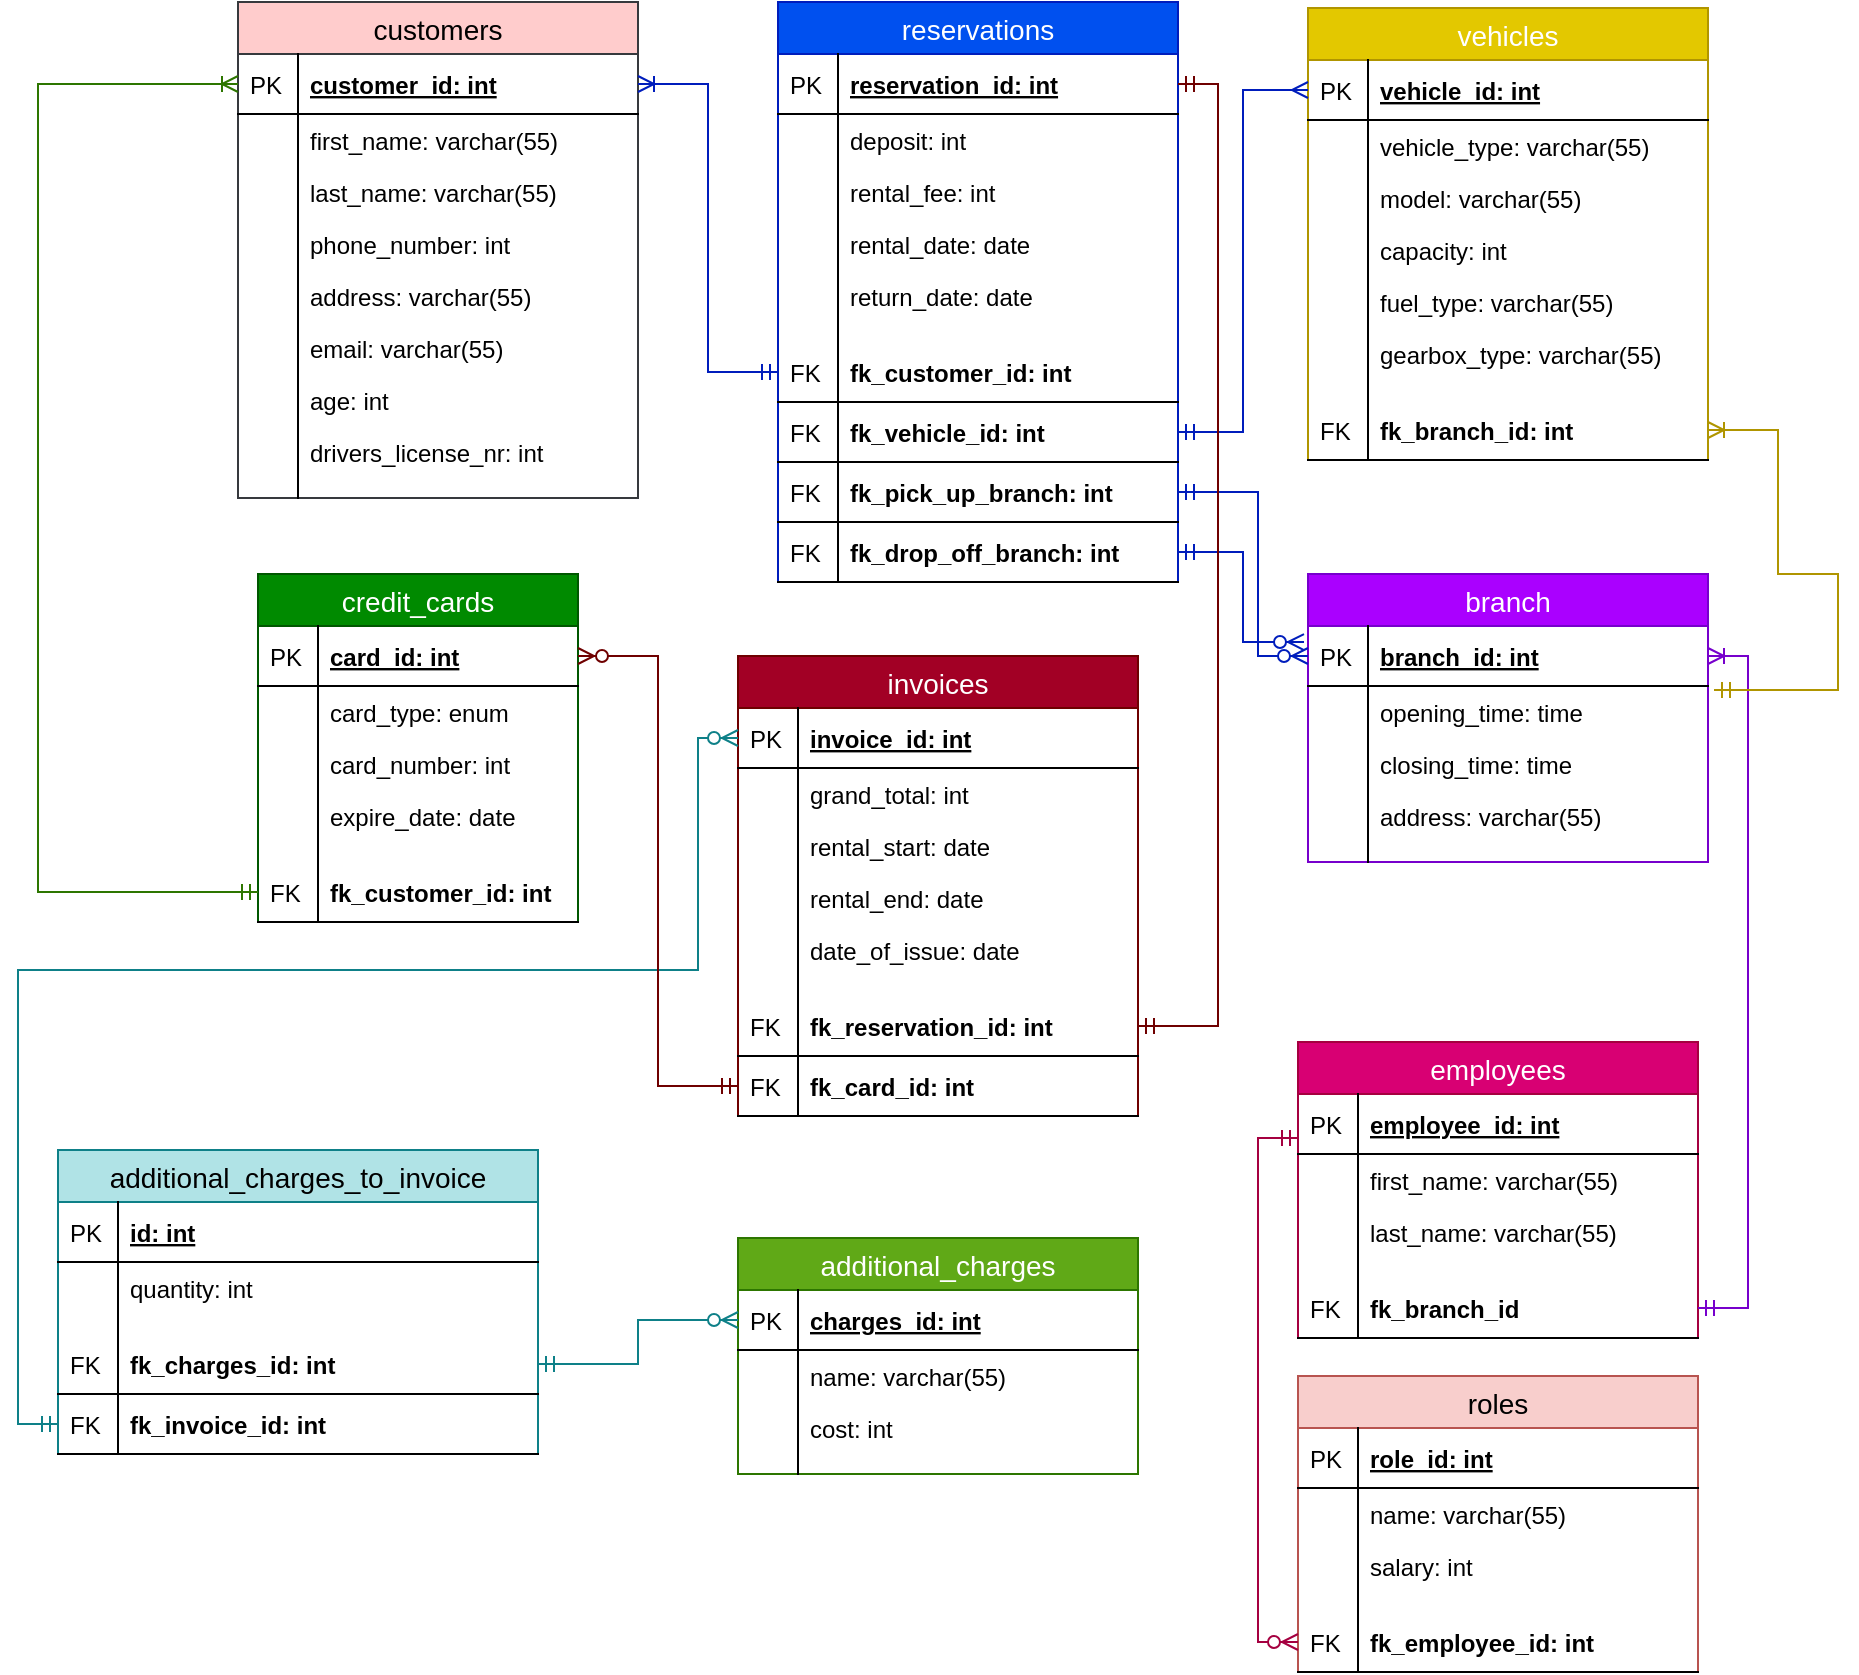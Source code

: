 <mxfile version="10.8.9" type="device"><diagram id="4nUDlGR5OaTAZPVDQe7q" name="Page-1"><mxGraphModel dx="1741" dy="675" grid="1" gridSize="10" guides="1" tooltips="1" connect="1" arrows="1" fold="1" page="1" pageScale="1" pageWidth="850" pageHeight="1100" math="0" shadow="0"><root><mxCell id="0"/><mxCell id="1" parent="0"/><mxCell id="thboX-H0x6YfW079rUM2-104" value="customers" style="swimlane;fontStyle=0;childLayout=stackLayout;horizontal=1;startSize=26;fillColor=#ffcccc;horizontalStack=0;resizeParent=1;resizeParentMax=0;resizeLast=0;collapsible=1;marginBottom=0;swimlaneFillColor=#ffffff;align=center;fontSize=14;strokeColor=#36393d;" vertex="1" parent="1"><mxGeometry x="10" y="46" width="200" height="248" as="geometry"/></mxCell><mxCell id="thboX-H0x6YfW079rUM2-105" value="customer_id: int" style="shape=partialRectangle;top=0;left=0;right=0;bottom=1;align=left;verticalAlign=middle;fillColor=none;spacingLeft=34;spacingRight=4;overflow=hidden;rotatable=0;points=[[0,0.5],[1,0.5]];portConstraint=eastwest;dropTarget=0;fontStyle=5;fontSize=12;" vertex="1" parent="thboX-H0x6YfW079rUM2-104"><mxGeometry y="26" width="200" height="30" as="geometry"/></mxCell><mxCell id="thboX-H0x6YfW079rUM2-106" value="PK" style="shape=partialRectangle;top=0;left=0;bottom=0;fillColor=none;align=left;verticalAlign=middle;spacingLeft=4;spacingRight=4;overflow=hidden;rotatable=0;points=[];portConstraint=eastwest;part=1;fontSize=12;" vertex="1" connectable="0" parent="thboX-H0x6YfW079rUM2-105"><mxGeometry width="30" height="30" as="geometry"/></mxCell><mxCell id="thboX-H0x6YfW079rUM2-107" value="first_name: varchar(55)&#10;" style="shape=partialRectangle;top=0;left=0;right=0;bottom=0;align=left;verticalAlign=top;fillColor=none;spacingLeft=34;spacingRight=4;overflow=hidden;rotatable=0;points=[[0,0.5],[1,0.5]];portConstraint=eastwest;dropTarget=0;fontSize=12;" vertex="1" parent="thboX-H0x6YfW079rUM2-104"><mxGeometry y="56" width="200" height="26" as="geometry"/></mxCell><mxCell id="thboX-H0x6YfW079rUM2-108" value="" style="shape=partialRectangle;top=0;left=0;bottom=0;fillColor=none;align=left;verticalAlign=top;spacingLeft=4;spacingRight=4;overflow=hidden;rotatable=0;points=[];portConstraint=eastwest;part=1;fontSize=12;" vertex="1" connectable="0" parent="thboX-H0x6YfW079rUM2-107"><mxGeometry width="30" height="26" as="geometry"/></mxCell><mxCell id="thboX-H0x6YfW079rUM2-109" value="last_name: varchar(55)&#10;" style="shape=partialRectangle;top=0;left=0;right=0;bottom=0;align=left;verticalAlign=top;fillColor=none;spacingLeft=34;spacingRight=4;overflow=hidden;rotatable=0;points=[[0,0.5],[1,0.5]];portConstraint=eastwest;dropTarget=0;fontSize=12;" vertex="1" parent="thboX-H0x6YfW079rUM2-104"><mxGeometry y="82" width="200" height="26" as="geometry"/></mxCell><mxCell id="thboX-H0x6YfW079rUM2-110" value="" style="shape=partialRectangle;top=0;left=0;bottom=0;fillColor=none;align=left;verticalAlign=top;spacingLeft=4;spacingRight=4;overflow=hidden;rotatable=0;points=[];portConstraint=eastwest;part=1;fontSize=12;" vertex="1" connectable="0" parent="thboX-H0x6YfW079rUM2-109"><mxGeometry width="30" height="26" as="geometry"/></mxCell><mxCell id="thboX-H0x6YfW079rUM2-111" value="phone_number: int&#10;" style="shape=partialRectangle;top=0;left=0;right=0;bottom=0;align=left;verticalAlign=top;fillColor=none;spacingLeft=34;spacingRight=4;overflow=hidden;rotatable=0;points=[[0,0.5],[1,0.5]];portConstraint=eastwest;dropTarget=0;fontSize=12;" vertex="1" parent="thboX-H0x6YfW079rUM2-104"><mxGeometry y="108" width="200" height="26" as="geometry"/></mxCell><mxCell id="thboX-H0x6YfW079rUM2-112" value="" style="shape=partialRectangle;top=0;left=0;bottom=0;fillColor=none;align=left;verticalAlign=top;spacingLeft=4;spacingRight=4;overflow=hidden;rotatable=0;points=[];portConstraint=eastwest;part=1;fontSize=12;" vertex="1" connectable="0" parent="thboX-H0x6YfW079rUM2-111"><mxGeometry width="30" height="26" as="geometry"/></mxCell><mxCell id="thboX-H0x6YfW079rUM2-117" value="address: varchar(55)&#10;" style="shape=partialRectangle;top=0;left=0;right=0;bottom=0;align=left;verticalAlign=top;fillColor=none;spacingLeft=34;spacingRight=4;overflow=hidden;rotatable=0;points=[[0,0.5],[1,0.5]];portConstraint=eastwest;dropTarget=0;fontSize=12;" vertex="1" parent="thboX-H0x6YfW079rUM2-104"><mxGeometry y="134" width="200" height="26" as="geometry"/></mxCell><mxCell id="thboX-H0x6YfW079rUM2-118" value="" style="shape=partialRectangle;top=0;left=0;bottom=0;fillColor=none;align=left;verticalAlign=top;spacingLeft=4;spacingRight=4;overflow=hidden;rotatable=0;points=[];portConstraint=eastwest;part=1;fontSize=12;" vertex="1" connectable="0" parent="thboX-H0x6YfW079rUM2-117"><mxGeometry width="30" height="26" as="geometry"/></mxCell><mxCell id="thboX-H0x6YfW079rUM2-319" value="email: varchar(55)&#10;" style="shape=partialRectangle;top=0;left=0;right=0;bottom=0;align=left;verticalAlign=top;fillColor=none;spacingLeft=34;spacingRight=4;overflow=hidden;rotatable=0;points=[[0,0.5],[1,0.5]];portConstraint=eastwest;dropTarget=0;fontSize=12;" vertex="1" parent="thboX-H0x6YfW079rUM2-104"><mxGeometry y="160" width="200" height="26" as="geometry"/></mxCell><mxCell id="thboX-H0x6YfW079rUM2-320" value="" style="shape=partialRectangle;top=0;left=0;bottom=0;fillColor=none;align=left;verticalAlign=top;spacingLeft=4;spacingRight=4;overflow=hidden;rotatable=0;points=[];portConstraint=eastwest;part=1;fontSize=12;" vertex="1" connectable="0" parent="thboX-H0x6YfW079rUM2-319"><mxGeometry width="30" height="26" as="geometry"/></mxCell><mxCell id="thboX-H0x6YfW079rUM2-321" value="age: int&#10;" style="shape=partialRectangle;top=0;left=0;right=0;bottom=0;align=left;verticalAlign=top;fillColor=none;spacingLeft=34;spacingRight=4;overflow=hidden;rotatable=0;points=[[0,0.5],[1,0.5]];portConstraint=eastwest;dropTarget=0;fontSize=12;" vertex="1" parent="thboX-H0x6YfW079rUM2-104"><mxGeometry y="186" width="200" height="26" as="geometry"/></mxCell><mxCell id="thboX-H0x6YfW079rUM2-322" value="" style="shape=partialRectangle;top=0;left=0;bottom=0;fillColor=none;align=left;verticalAlign=top;spacingLeft=4;spacingRight=4;overflow=hidden;rotatable=0;points=[];portConstraint=eastwest;part=1;fontSize=12;" vertex="1" connectable="0" parent="thboX-H0x6YfW079rUM2-321"><mxGeometry width="30" height="26" as="geometry"/></mxCell><mxCell id="thboX-H0x6YfW079rUM2-119" value="drivers_license_nr: int&#10;" style="shape=partialRectangle;top=0;left=0;right=0;bottom=0;align=left;verticalAlign=top;fillColor=none;spacingLeft=34;spacingRight=4;overflow=hidden;rotatable=0;points=[[0,0.5],[1,0.5]];portConstraint=eastwest;dropTarget=0;fontSize=12;" vertex="1" parent="thboX-H0x6YfW079rUM2-104"><mxGeometry y="212" width="200" height="26" as="geometry"/></mxCell><mxCell id="thboX-H0x6YfW079rUM2-120" value="" style="shape=partialRectangle;top=0;left=0;bottom=0;fillColor=none;align=left;verticalAlign=top;spacingLeft=4;spacingRight=4;overflow=hidden;rotatable=0;points=[];portConstraint=eastwest;part=1;fontSize=12;" vertex="1" connectable="0" parent="thboX-H0x6YfW079rUM2-119"><mxGeometry width="30" height="26" as="geometry"/></mxCell><mxCell id="thboX-H0x6YfW079rUM2-113" value="" style="shape=partialRectangle;top=0;left=0;right=0;bottom=0;align=left;verticalAlign=top;fillColor=none;spacingLeft=34;spacingRight=4;overflow=hidden;rotatable=0;points=[[0,0.5],[1,0.5]];portConstraint=eastwest;dropTarget=0;fontSize=12;" vertex="1" parent="thboX-H0x6YfW079rUM2-104"><mxGeometry y="238" width="200" height="10" as="geometry"/></mxCell><mxCell id="thboX-H0x6YfW079rUM2-114" value="" style="shape=partialRectangle;top=0;left=0;bottom=0;fillColor=none;align=left;verticalAlign=top;spacingLeft=4;spacingRight=4;overflow=hidden;rotatable=0;points=[];portConstraint=eastwest;part=1;fontSize=12;" vertex="1" connectable="0" parent="thboX-H0x6YfW079rUM2-113"><mxGeometry width="30" height="10" as="geometry"/></mxCell><mxCell id="thboX-H0x6YfW079rUM2-123" value="credit_cards" style="swimlane;fontStyle=0;childLayout=stackLayout;horizontal=1;startSize=26;fillColor=#008a00;horizontalStack=0;resizeParent=1;resizeParentMax=0;resizeLast=0;collapsible=1;marginBottom=0;swimlaneFillColor=#ffffff;align=center;fontSize=14;strokeColor=#005700;fontColor=#ffffff;" vertex="1" parent="1"><mxGeometry x="20" y="332" width="160" height="174" as="geometry"/></mxCell><mxCell id="thboX-H0x6YfW079rUM2-124" value="card_id: int" style="shape=partialRectangle;top=0;left=0;right=0;bottom=1;align=left;verticalAlign=middle;fillColor=none;spacingLeft=34;spacingRight=4;overflow=hidden;rotatable=0;points=[[0,0.5],[1,0.5]];portConstraint=eastwest;dropTarget=0;fontStyle=5;fontSize=12;" vertex="1" parent="thboX-H0x6YfW079rUM2-123"><mxGeometry y="26" width="160" height="30" as="geometry"/></mxCell><mxCell id="thboX-H0x6YfW079rUM2-125" value="PK" style="shape=partialRectangle;top=0;left=0;bottom=0;fillColor=none;align=left;verticalAlign=middle;spacingLeft=4;spacingRight=4;overflow=hidden;rotatable=0;points=[];portConstraint=eastwest;part=1;fontSize=12;" vertex="1" connectable="0" parent="thboX-H0x6YfW079rUM2-124"><mxGeometry width="30" height="30" as="geometry"/></mxCell><mxCell id="thboX-H0x6YfW079rUM2-138" value="card_type: enum" style="shape=partialRectangle;top=0;left=0;right=0;bottom=0;align=left;verticalAlign=top;fillColor=none;spacingLeft=34;spacingRight=4;overflow=hidden;rotatable=0;points=[[0,0.5],[1,0.5]];portConstraint=eastwest;dropTarget=0;fontSize=12;" vertex="1" parent="thboX-H0x6YfW079rUM2-123"><mxGeometry y="56" width="160" height="26" as="geometry"/></mxCell><mxCell id="thboX-H0x6YfW079rUM2-139" value="" style="shape=partialRectangle;top=0;left=0;bottom=0;fillColor=none;align=left;verticalAlign=top;spacingLeft=4;spacingRight=4;overflow=hidden;rotatable=0;points=[];portConstraint=eastwest;part=1;fontSize=12;" vertex="1" connectable="0" parent="thboX-H0x6YfW079rUM2-138"><mxGeometry width="30" height="26" as="geometry"/></mxCell><mxCell id="thboX-H0x6YfW079rUM2-126" value="card_number: int" style="shape=partialRectangle;top=0;left=0;right=0;bottom=0;align=left;verticalAlign=top;fillColor=none;spacingLeft=34;spacingRight=4;overflow=hidden;rotatable=0;points=[[0,0.5],[1,0.5]];portConstraint=eastwest;dropTarget=0;fontSize=12;" vertex="1" parent="thboX-H0x6YfW079rUM2-123"><mxGeometry y="82" width="160" height="26" as="geometry"/></mxCell><mxCell id="thboX-H0x6YfW079rUM2-127" value="" style="shape=partialRectangle;top=0;left=0;bottom=0;fillColor=none;align=left;verticalAlign=top;spacingLeft=4;spacingRight=4;overflow=hidden;rotatable=0;points=[];portConstraint=eastwest;part=1;fontSize=12;" vertex="1" connectable="0" parent="thboX-H0x6YfW079rUM2-126"><mxGeometry width="30" height="26" as="geometry"/></mxCell><mxCell id="thboX-H0x6YfW079rUM2-128" value="expire_date: date" style="shape=partialRectangle;top=0;left=0;right=0;bottom=0;align=left;verticalAlign=top;fillColor=none;spacingLeft=34;spacingRight=4;overflow=hidden;rotatable=0;points=[[0,0.5],[1,0.5]];portConstraint=eastwest;dropTarget=0;fontSize=12;" vertex="1" parent="thboX-H0x6YfW079rUM2-123"><mxGeometry y="108" width="160" height="26" as="geometry"/></mxCell><mxCell id="thboX-H0x6YfW079rUM2-129" value="" style="shape=partialRectangle;top=0;left=0;bottom=0;fillColor=none;align=left;verticalAlign=top;spacingLeft=4;spacingRight=4;overflow=hidden;rotatable=0;points=[];portConstraint=eastwest;part=1;fontSize=12;" vertex="1" connectable="0" parent="thboX-H0x6YfW079rUM2-128"><mxGeometry width="30" height="26" as="geometry"/></mxCell><mxCell id="thboX-H0x6YfW079rUM2-132" value="" style="shape=partialRectangle;top=0;left=0;right=0;bottom=0;align=left;verticalAlign=top;fillColor=none;spacingLeft=34;spacingRight=4;overflow=hidden;rotatable=0;points=[[0,0.5],[1,0.5]];portConstraint=eastwest;dropTarget=0;fontSize=12;" vertex="1" parent="thboX-H0x6YfW079rUM2-123"><mxGeometry y="134" width="160" height="10" as="geometry"/></mxCell><mxCell id="thboX-H0x6YfW079rUM2-133" value="" style="shape=partialRectangle;top=0;left=0;bottom=0;fillColor=none;align=left;verticalAlign=top;spacingLeft=4;spacingRight=4;overflow=hidden;rotatable=0;points=[];portConstraint=eastwest;part=1;fontSize=12;" vertex="1" connectable="0" parent="thboX-H0x6YfW079rUM2-132"><mxGeometry width="30" height="10" as="geometry"/></mxCell><mxCell id="thboX-H0x6YfW079rUM2-251" value="fk_customer_id: int" style="shape=partialRectangle;top=0;left=0;right=0;bottom=1;align=left;verticalAlign=middle;fillColor=none;spacingLeft=34;spacingRight=4;overflow=hidden;rotatable=0;points=[[0,0.5],[1,0.5]];portConstraint=eastwest;dropTarget=0;fontStyle=1;fontSize=12;" vertex="1" parent="thboX-H0x6YfW079rUM2-123"><mxGeometry y="144" width="160" height="30" as="geometry"/></mxCell><mxCell id="thboX-H0x6YfW079rUM2-252" value="FK" style="shape=partialRectangle;top=0;left=0;bottom=0;fillColor=none;align=left;verticalAlign=middle;spacingLeft=4;spacingRight=4;overflow=hidden;rotatable=0;points=[];portConstraint=eastwest;part=1;fontSize=12;" vertex="1" connectable="0" parent="thboX-H0x6YfW079rUM2-251"><mxGeometry width="30" height="30" as="geometry"/></mxCell><mxCell id="thboX-H0x6YfW079rUM2-153" value="reservations" style="swimlane;fontStyle=0;childLayout=stackLayout;horizontal=1;startSize=26;fillColor=#0050ef;horizontalStack=0;resizeParent=1;resizeParentMax=0;resizeLast=0;collapsible=1;marginBottom=0;swimlaneFillColor=#ffffff;align=center;fontSize=14;strokeColor=#001DBC;fontColor=#ffffff;" vertex="1" parent="1"><mxGeometry x="280" y="46" width="200" height="290" as="geometry"/></mxCell><mxCell id="thboX-H0x6YfW079rUM2-154" value="reservation_id: int" style="shape=partialRectangle;top=0;left=0;right=0;bottom=1;align=left;verticalAlign=middle;fillColor=none;spacingLeft=34;spacingRight=4;overflow=hidden;rotatable=0;points=[[0,0.5],[1,0.5]];portConstraint=eastwest;dropTarget=0;fontStyle=5;fontSize=12;" vertex="1" parent="thboX-H0x6YfW079rUM2-153"><mxGeometry y="26" width="200" height="30" as="geometry"/></mxCell><mxCell id="thboX-H0x6YfW079rUM2-155" value="PK" style="shape=partialRectangle;top=0;left=0;bottom=0;fillColor=none;align=left;verticalAlign=middle;spacingLeft=4;spacingRight=4;overflow=hidden;rotatable=0;points=[];portConstraint=eastwest;part=1;fontSize=12;" vertex="1" connectable="0" parent="thboX-H0x6YfW079rUM2-154"><mxGeometry width="30" height="30" as="geometry"/></mxCell><mxCell id="thboX-H0x6YfW079rUM2-156" value="deposit: int&#10;" style="shape=partialRectangle;top=0;left=0;right=0;bottom=0;align=left;verticalAlign=top;fillColor=none;spacingLeft=34;spacingRight=4;overflow=hidden;rotatable=0;points=[[0,0.5],[1,0.5]];portConstraint=eastwest;dropTarget=0;fontSize=12;" vertex="1" parent="thboX-H0x6YfW079rUM2-153"><mxGeometry y="56" width="200" height="26" as="geometry"/></mxCell><mxCell id="thboX-H0x6YfW079rUM2-157" value="" style="shape=partialRectangle;top=0;left=0;bottom=0;fillColor=none;align=left;verticalAlign=top;spacingLeft=4;spacingRight=4;overflow=hidden;rotatable=0;points=[];portConstraint=eastwest;part=1;fontSize=12;" vertex="1" connectable="0" parent="thboX-H0x6YfW079rUM2-156"><mxGeometry width="30" height="26" as="geometry"/></mxCell><mxCell id="thboX-H0x6YfW079rUM2-158" value="rental_fee: int" style="shape=partialRectangle;top=0;left=0;right=0;bottom=0;align=left;verticalAlign=top;fillColor=none;spacingLeft=34;spacingRight=4;overflow=hidden;rotatable=0;points=[[0,0.5],[1,0.5]];portConstraint=eastwest;dropTarget=0;fontSize=12;" vertex="1" parent="thboX-H0x6YfW079rUM2-153"><mxGeometry y="82" width="200" height="26" as="geometry"/></mxCell><mxCell id="thboX-H0x6YfW079rUM2-159" value="" style="shape=partialRectangle;top=0;left=0;bottom=0;fillColor=none;align=left;verticalAlign=top;spacingLeft=4;spacingRight=4;overflow=hidden;rotatable=0;points=[];portConstraint=eastwest;part=1;fontSize=12;" vertex="1" connectable="0" parent="thboX-H0x6YfW079rUM2-158"><mxGeometry width="30" height="26" as="geometry"/></mxCell><mxCell id="thboX-H0x6YfW079rUM2-160" value="rental_date: date&#10;" style="shape=partialRectangle;top=0;left=0;right=0;bottom=0;align=left;verticalAlign=top;fillColor=none;spacingLeft=34;spacingRight=4;overflow=hidden;rotatable=0;points=[[0,0.5],[1,0.5]];portConstraint=eastwest;dropTarget=0;fontSize=12;" vertex="1" parent="thboX-H0x6YfW079rUM2-153"><mxGeometry y="108" width="200" height="26" as="geometry"/></mxCell><mxCell id="thboX-H0x6YfW079rUM2-161" value="" style="shape=partialRectangle;top=0;left=0;bottom=0;fillColor=none;align=left;verticalAlign=top;spacingLeft=4;spacingRight=4;overflow=hidden;rotatable=0;points=[];portConstraint=eastwest;part=1;fontSize=12;" vertex="1" connectable="0" parent="thboX-H0x6YfW079rUM2-160"><mxGeometry width="30" height="26" as="geometry"/></mxCell><mxCell id="thboX-H0x6YfW079rUM2-162" value="return_date: date&#10;" style="shape=partialRectangle;top=0;left=0;right=0;bottom=0;align=left;verticalAlign=top;fillColor=none;spacingLeft=34;spacingRight=4;overflow=hidden;rotatable=0;points=[[0,0.5],[1,0.5]];portConstraint=eastwest;dropTarget=0;fontSize=12;" vertex="1" parent="thboX-H0x6YfW079rUM2-153"><mxGeometry y="134" width="200" height="26" as="geometry"/></mxCell><mxCell id="thboX-H0x6YfW079rUM2-163" value="" style="shape=partialRectangle;top=0;left=0;bottom=0;fillColor=none;align=left;verticalAlign=top;spacingLeft=4;spacingRight=4;overflow=hidden;rotatable=0;points=[];portConstraint=eastwest;part=1;fontSize=12;" vertex="1" connectable="0" parent="thboX-H0x6YfW079rUM2-162"><mxGeometry width="30" height="26" as="geometry"/></mxCell><mxCell id="thboX-H0x6YfW079rUM2-168" value="" style="shape=partialRectangle;top=0;left=0;right=0;bottom=0;align=left;verticalAlign=top;fillColor=none;spacingLeft=34;spacingRight=4;overflow=hidden;rotatable=0;points=[[0,0.5],[1,0.5]];portConstraint=eastwest;dropTarget=0;fontSize=12;" vertex="1" parent="thboX-H0x6YfW079rUM2-153"><mxGeometry y="160" width="200" height="10" as="geometry"/></mxCell><mxCell id="thboX-H0x6YfW079rUM2-169" value="" style="shape=partialRectangle;top=0;left=0;bottom=0;fillColor=none;align=left;verticalAlign=top;spacingLeft=4;spacingRight=4;overflow=hidden;rotatable=0;points=[];portConstraint=eastwest;part=1;fontSize=12;" vertex="1" connectable="0" parent="thboX-H0x6YfW079rUM2-168"><mxGeometry width="30" height="10" as="geometry"/></mxCell><mxCell id="thboX-H0x6YfW079rUM2-254" value="fk_customer_id: int" style="shape=partialRectangle;top=0;left=0;right=0;bottom=1;align=left;verticalAlign=middle;fillColor=none;spacingLeft=34;spacingRight=4;overflow=hidden;rotatable=0;points=[[0,0.5],[1,0.5]];portConstraint=eastwest;dropTarget=0;fontStyle=1;fontSize=12;" vertex="1" parent="thboX-H0x6YfW079rUM2-153"><mxGeometry y="170" width="200" height="30" as="geometry"/></mxCell><mxCell id="thboX-H0x6YfW079rUM2-255" value="FK" style="shape=partialRectangle;top=0;left=0;bottom=0;fillColor=none;align=left;verticalAlign=middle;spacingLeft=4;spacingRight=4;overflow=hidden;rotatable=0;points=[];portConstraint=eastwest;part=1;fontSize=12;" vertex="1" connectable="0" parent="thboX-H0x6YfW079rUM2-254"><mxGeometry width="30" height="30" as="geometry"/></mxCell><mxCell id="thboX-H0x6YfW079rUM2-257" value="fk_vehicle_id: int" style="shape=partialRectangle;top=0;left=0;right=0;bottom=1;align=left;verticalAlign=middle;fillColor=none;spacingLeft=34;spacingRight=4;overflow=hidden;rotatable=0;points=[[0,0.5],[1,0.5]];portConstraint=eastwest;dropTarget=0;fontStyle=1;fontSize=12;" vertex="1" parent="thboX-H0x6YfW079rUM2-153"><mxGeometry y="200" width="200" height="30" as="geometry"/></mxCell><mxCell id="thboX-H0x6YfW079rUM2-258" value="FK" style="shape=partialRectangle;top=0;left=0;bottom=0;fillColor=none;align=left;verticalAlign=middle;spacingLeft=4;spacingRight=4;overflow=hidden;rotatable=0;points=[];portConstraint=eastwest;part=1;fontSize=12;" vertex="1" connectable="0" parent="thboX-H0x6YfW079rUM2-257"><mxGeometry width="30" height="30" as="geometry"/></mxCell><mxCell id="thboX-H0x6YfW079rUM2-260" value="fk_pick_up_branch: int" style="shape=partialRectangle;top=0;left=0;right=0;bottom=1;align=left;verticalAlign=middle;fillColor=none;spacingLeft=34;spacingRight=4;overflow=hidden;rotatable=0;points=[[0,0.5],[1,0.5]];portConstraint=eastwest;dropTarget=0;fontStyle=1;fontSize=12;" vertex="1" parent="thboX-H0x6YfW079rUM2-153"><mxGeometry y="230" width="200" height="30" as="geometry"/></mxCell><mxCell id="thboX-H0x6YfW079rUM2-261" value="FK" style="shape=partialRectangle;top=0;left=0;bottom=0;fillColor=none;align=left;verticalAlign=middle;spacingLeft=4;spacingRight=4;overflow=hidden;rotatable=0;points=[];portConstraint=eastwest;part=1;fontSize=12;" vertex="1" connectable="0" parent="thboX-H0x6YfW079rUM2-260"><mxGeometry width="30" height="30" as="geometry"/></mxCell><mxCell id="thboX-H0x6YfW079rUM2-263" value="fk_drop_off_branch: int" style="shape=partialRectangle;top=0;left=0;right=0;bottom=1;align=left;verticalAlign=middle;fillColor=none;spacingLeft=34;spacingRight=4;overflow=hidden;rotatable=0;points=[[0,0.5],[1,0.5]];portConstraint=eastwest;dropTarget=0;fontStyle=1;fontSize=12;" vertex="1" parent="thboX-H0x6YfW079rUM2-153"><mxGeometry y="260" width="200" height="30" as="geometry"/></mxCell><mxCell id="thboX-H0x6YfW079rUM2-264" value="FK" style="shape=partialRectangle;top=0;left=0;bottom=0;fillColor=none;align=left;verticalAlign=middle;spacingLeft=4;spacingRight=4;overflow=hidden;rotatable=0;points=[];portConstraint=eastwest;part=1;fontSize=12;" vertex="1" connectable="0" parent="thboX-H0x6YfW079rUM2-263"><mxGeometry width="30" height="30" as="geometry"/></mxCell><mxCell id="thboX-H0x6YfW079rUM2-170" value="vehicles" style="swimlane;fontStyle=0;childLayout=stackLayout;horizontal=1;startSize=26;fillColor=#e3c800;horizontalStack=0;resizeParent=1;resizeParentMax=0;resizeLast=0;collapsible=1;marginBottom=0;swimlaneFillColor=#ffffff;align=center;fontSize=14;strokeColor=#B09500;fontColor=#ffffff;" vertex="1" parent="1"><mxGeometry x="545" y="49" width="200" height="226" as="geometry"/></mxCell><mxCell id="thboX-H0x6YfW079rUM2-171" value="vehicle_id: int" style="shape=partialRectangle;top=0;left=0;right=0;bottom=1;align=left;verticalAlign=middle;fillColor=none;spacingLeft=34;spacingRight=4;overflow=hidden;rotatable=0;points=[[0,0.5],[1,0.5]];portConstraint=eastwest;dropTarget=0;fontStyle=5;fontSize=12;" vertex="1" parent="thboX-H0x6YfW079rUM2-170"><mxGeometry y="26" width="200" height="30" as="geometry"/></mxCell><mxCell id="thboX-H0x6YfW079rUM2-172" value="PK" style="shape=partialRectangle;top=0;left=0;bottom=0;fillColor=none;align=left;verticalAlign=middle;spacingLeft=4;spacingRight=4;overflow=hidden;rotatable=0;points=[];portConstraint=eastwest;part=1;fontSize=12;" vertex="1" connectable="0" parent="thboX-H0x6YfW079rUM2-171"><mxGeometry width="30" height="30" as="geometry"/></mxCell><mxCell id="thboX-H0x6YfW079rUM2-173" value="vehicle_type: varchar(55)&#10;" style="shape=partialRectangle;top=0;left=0;right=0;bottom=0;align=left;verticalAlign=top;fillColor=none;spacingLeft=34;spacingRight=4;overflow=hidden;rotatable=0;points=[[0,0.5],[1,0.5]];portConstraint=eastwest;dropTarget=0;fontSize=12;" vertex="1" parent="thboX-H0x6YfW079rUM2-170"><mxGeometry y="56" width="200" height="26" as="geometry"/></mxCell><mxCell id="thboX-H0x6YfW079rUM2-174" value="" style="shape=partialRectangle;top=0;left=0;bottom=0;fillColor=none;align=left;verticalAlign=top;spacingLeft=4;spacingRight=4;overflow=hidden;rotatable=0;points=[];portConstraint=eastwest;part=1;fontSize=12;" vertex="1" connectable="0" parent="thboX-H0x6YfW079rUM2-173"><mxGeometry width="30" height="26" as="geometry"/></mxCell><mxCell id="thboX-H0x6YfW079rUM2-175" value="model: varchar(55)&#10;" style="shape=partialRectangle;top=0;left=0;right=0;bottom=0;align=left;verticalAlign=top;fillColor=none;spacingLeft=34;spacingRight=4;overflow=hidden;rotatable=0;points=[[0,0.5],[1,0.5]];portConstraint=eastwest;dropTarget=0;fontSize=12;" vertex="1" parent="thboX-H0x6YfW079rUM2-170"><mxGeometry y="82" width="200" height="26" as="geometry"/></mxCell><mxCell id="thboX-H0x6YfW079rUM2-176" value="" style="shape=partialRectangle;top=0;left=0;bottom=0;fillColor=none;align=left;verticalAlign=top;spacingLeft=4;spacingRight=4;overflow=hidden;rotatable=0;points=[];portConstraint=eastwest;part=1;fontSize=12;" vertex="1" connectable="0" parent="thboX-H0x6YfW079rUM2-175"><mxGeometry width="30" height="26" as="geometry"/></mxCell><mxCell id="thboX-H0x6YfW079rUM2-177" value="capacity: int&#10;" style="shape=partialRectangle;top=0;left=0;right=0;bottom=0;align=left;verticalAlign=top;fillColor=none;spacingLeft=34;spacingRight=4;overflow=hidden;rotatable=0;points=[[0,0.5],[1,0.5]];portConstraint=eastwest;dropTarget=0;fontSize=12;" vertex="1" parent="thboX-H0x6YfW079rUM2-170"><mxGeometry y="108" width="200" height="26" as="geometry"/></mxCell><mxCell id="thboX-H0x6YfW079rUM2-178" value="" style="shape=partialRectangle;top=0;left=0;bottom=0;fillColor=none;align=left;verticalAlign=top;spacingLeft=4;spacingRight=4;overflow=hidden;rotatable=0;points=[];portConstraint=eastwest;part=1;fontSize=12;" vertex="1" connectable="0" parent="thboX-H0x6YfW079rUM2-177"><mxGeometry width="30" height="26" as="geometry"/></mxCell><mxCell id="thboX-H0x6YfW079rUM2-179" value="fuel_type: varchar(55)&#10;" style="shape=partialRectangle;top=0;left=0;right=0;bottom=0;align=left;verticalAlign=top;fillColor=none;spacingLeft=34;spacingRight=4;overflow=hidden;rotatable=0;points=[[0,0.5],[1,0.5]];portConstraint=eastwest;dropTarget=0;fontSize=12;" vertex="1" parent="thboX-H0x6YfW079rUM2-170"><mxGeometry y="134" width="200" height="26" as="geometry"/></mxCell><mxCell id="thboX-H0x6YfW079rUM2-180" value="" style="shape=partialRectangle;top=0;left=0;bottom=0;fillColor=none;align=left;verticalAlign=top;spacingLeft=4;spacingRight=4;overflow=hidden;rotatable=0;points=[];portConstraint=eastwest;part=1;fontSize=12;" vertex="1" connectable="0" parent="thboX-H0x6YfW079rUM2-179"><mxGeometry width="30" height="26" as="geometry"/></mxCell><mxCell id="thboX-H0x6YfW079rUM2-181" value="gearbox_type: varchar(55)&#10;&#10;" style="shape=partialRectangle;top=0;left=0;right=0;bottom=0;align=left;verticalAlign=top;fillColor=none;spacingLeft=34;spacingRight=4;overflow=hidden;rotatable=0;points=[[0,0.5],[1,0.5]];portConstraint=eastwest;dropTarget=0;fontSize=12;" vertex="1" parent="thboX-H0x6YfW079rUM2-170"><mxGeometry y="160" width="200" height="26" as="geometry"/></mxCell><mxCell id="thboX-H0x6YfW079rUM2-182" value="" style="shape=partialRectangle;top=0;left=0;bottom=0;fillColor=none;align=left;verticalAlign=top;spacingLeft=4;spacingRight=4;overflow=hidden;rotatable=0;points=[];portConstraint=eastwest;part=1;fontSize=12;" vertex="1" connectable="0" parent="thboX-H0x6YfW079rUM2-181"><mxGeometry width="30" height="26" as="geometry"/></mxCell><mxCell id="thboX-H0x6YfW079rUM2-185" value="" style="shape=partialRectangle;top=0;left=0;right=0;bottom=0;align=left;verticalAlign=top;fillColor=none;spacingLeft=34;spacingRight=4;overflow=hidden;rotatable=0;points=[[0,0.5],[1,0.5]];portConstraint=eastwest;dropTarget=0;fontSize=12;" vertex="1" parent="thboX-H0x6YfW079rUM2-170"><mxGeometry y="186" width="200" height="10" as="geometry"/></mxCell><mxCell id="thboX-H0x6YfW079rUM2-186" value="" style="shape=partialRectangle;top=0;left=0;bottom=0;fillColor=none;align=left;verticalAlign=top;spacingLeft=4;spacingRight=4;overflow=hidden;rotatable=0;points=[];portConstraint=eastwest;part=1;fontSize=12;" vertex="1" connectable="0" parent="thboX-H0x6YfW079rUM2-185"><mxGeometry width="30" height="10" as="geometry"/></mxCell><mxCell id="thboX-H0x6YfW079rUM2-277" value="fk_branch_id: int" style="shape=partialRectangle;top=0;left=0;right=0;bottom=1;align=left;verticalAlign=middle;fillColor=none;spacingLeft=34;spacingRight=4;overflow=hidden;rotatable=0;points=[[0,0.5],[1,0.5]];portConstraint=eastwest;dropTarget=0;fontStyle=1;fontSize=12;" vertex="1" parent="thboX-H0x6YfW079rUM2-170"><mxGeometry y="196" width="200" height="30" as="geometry"/></mxCell><mxCell id="thboX-H0x6YfW079rUM2-278" value="FK" style="shape=partialRectangle;top=0;left=0;bottom=0;fillColor=none;align=left;verticalAlign=middle;spacingLeft=4;spacingRight=4;overflow=hidden;rotatable=0;points=[];portConstraint=eastwest;part=1;fontSize=12;" vertex="1" connectable="0" parent="thboX-H0x6YfW079rUM2-277"><mxGeometry width="30" height="30" as="geometry"/></mxCell><mxCell id="thboX-H0x6YfW079rUM2-187" value="employees" style="swimlane;fontStyle=0;childLayout=stackLayout;horizontal=1;startSize=26;fillColor=#d80073;horizontalStack=0;resizeParent=1;resizeParentMax=0;resizeLast=0;collapsible=1;marginBottom=0;swimlaneFillColor=#ffffff;align=center;fontSize=14;strokeColor=#A50040;fontColor=#ffffff;" vertex="1" parent="1"><mxGeometry x="540" y="566" width="200" height="148" as="geometry"/></mxCell><mxCell id="thboX-H0x6YfW079rUM2-188" value="employee_id: int" style="shape=partialRectangle;top=0;left=0;right=0;bottom=1;align=left;verticalAlign=middle;fillColor=none;spacingLeft=34;spacingRight=4;overflow=hidden;rotatable=0;points=[[0,0.5],[1,0.5]];portConstraint=eastwest;dropTarget=0;fontStyle=5;fontSize=12;" vertex="1" parent="thboX-H0x6YfW079rUM2-187"><mxGeometry y="26" width="200" height="30" as="geometry"/></mxCell><mxCell id="thboX-H0x6YfW079rUM2-189" value="PK" style="shape=partialRectangle;top=0;left=0;bottom=0;fillColor=none;align=left;verticalAlign=middle;spacingLeft=4;spacingRight=4;overflow=hidden;rotatable=0;points=[];portConstraint=eastwest;part=1;fontSize=12;" vertex="1" connectable="0" parent="thboX-H0x6YfW079rUM2-188"><mxGeometry width="30" height="30" as="geometry"/></mxCell><mxCell id="thboX-H0x6YfW079rUM2-190" value="first_name: varchar(55)&#10;" style="shape=partialRectangle;top=0;left=0;right=0;bottom=0;align=left;verticalAlign=top;fillColor=none;spacingLeft=34;spacingRight=4;overflow=hidden;rotatable=0;points=[[0,0.5],[1,0.5]];portConstraint=eastwest;dropTarget=0;fontSize=12;" vertex="1" parent="thboX-H0x6YfW079rUM2-187"><mxGeometry y="56" width="200" height="26" as="geometry"/></mxCell><mxCell id="thboX-H0x6YfW079rUM2-191" value="" style="shape=partialRectangle;top=0;left=0;bottom=0;fillColor=none;align=left;verticalAlign=top;spacingLeft=4;spacingRight=4;overflow=hidden;rotatable=0;points=[];portConstraint=eastwest;part=1;fontSize=12;" vertex="1" connectable="0" parent="thboX-H0x6YfW079rUM2-190"><mxGeometry width="30" height="26" as="geometry"/></mxCell><mxCell id="thboX-H0x6YfW079rUM2-192" value="last_name: varchar(55)&#10;" style="shape=partialRectangle;top=0;left=0;right=0;bottom=0;align=left;verticalAlign=top;fillColor=none;spacingLeft=34;spacingRight=4;overflow=hidden;rotatable=0;points=[[0,0.5],[1,0.5]];portConstraint=eastwest;dropTarget=0;fontSize=12;" vertex="1" parent="thboX-H0x6YfW079rUM2-187"><mxGeometry y="82" width="200" height="26" as="geometry"/></mxCell><mxCell id="thboX-H0x6YfW079rUM2-193" value="" style="shape=partialRectangle;top=0;left=0;bottom=0;fillColor=none;align=left;verticalAlign=top;spacingLeft=4;spacingRight=4;overflow=hidden;rotatable=0;points=[];portConstraint=eastwest;part=1;fontSize=12;" vertex="1" connectable="0" parent="thboX-H0x6YfW079rUM2-192"><mxGeometry width="30" height="26" as="geometry"/></mxCell><mxCell id="thboX-H0x6YfW079rUM2-202" value="" style="shape=partialRectangle;top=0;left=0;right=0;bottom=0;align=left;verticalAlign=top;fillColor=none;spacingLeft=34;spacingRight=4;overflow=hidden;rotatable=0;points=[[0,0.5],[1,0.5]];portConstraint=eastwest;dropTarget=0;fontSize=12;" vertex="1" parent="thboX-H0x6YfW079rUM2-187"><mxGeometry y="108" width="200" height="10" as="geometry"/></mxCell><mxCell id="thboX-H0x6YfW079rUM2-203" value="" style="shape=partialRectangle;top=0;left=0;bottom=0;fillColor=none;align=left;verticalAlign=top;spacingLeft=4;spacingRight=4;overflow=hidden;rotatable=0;points=[];portConstraint=eastwest;part=1;fontSize=12;" vertex="1" connectable="0" parent="thboX-H0x6YfW079rUM2-202"><mxGeometry width="30" height="10" as="geometry"/></mxCell><mxCell id="thboX-H0x6YfW079rUM2-285" value="fk_branch_id" style="shape=partialRectangle;top=0;left=0;right=0;bottom=1;align=left;verticalAlign=middle;fillColor=none;spacingLeft=34;spacingRight=4;overflow=hidden;rotatable=0;points=[[0,0.5],[1,0.5]];portConstraint=eastwest;dropTarget=0;fontStyle=1;fontSize=12;" vertex="1" parent="thboX-H0x6YfW079rUM2-187"><mxGeometry y="118" width="200" height="30" as="geometry"/></mxCell><mxCell id="thboX-H0x6YfW079rUM2-286" value="FK" style="shape=partialRectangle;top=0;left=0;bottom=0;fillColor=none;align=left;verticalAlign=middle;spacingLeft=4;spacingRight=4;overflow=hidden;rotatable=0;points=[];portConstraint=eastwest;part=1;fontSize=12;" vertex="1" connectable="0" parent="thboX-H0x6YfW079rUM2-285"><mxGeometry width="30" height="30" as="geometry"/></mxCell><mxCell id="thboX-H0x6YfW079rUM2-204" value="roles" style="swimlane;fontStyle=0;childLayout=stackLayout;horizontal=1;startSize=26;fillColor=#f8cecc;horizontalStack=0;resizeParent=1;resizeParentMax=0;resizeLast=0;collapsible=1;marginBottom=0;swimlaneFillColor=#ffffff;align=center;fontSize=14;strokeColor=#b85450;" vertex="1" parent="1"><mxGeometry x="540" y="733" width="200" height="148" as="geometry"/></mxCell><mxCell id="thboX-H0x6YfW079rUM2-205" value="role_id: int" style="shape=partialRectangle;top=0;left=0;right=0;bottom=1;align=left;verticalAlign=middle;fillColor=none;spacingLeft=34;spacingRight=4;overflow=hidden;rotatable=0;points=[[0,0.5],[1,0.5]];portConstraint=eastwest;dropTarget=0;fontStyle=5;fontSize=12;" vertex="1" parent="thboX-H0x6YfW079rUM2-204"><mxGeometry y="26" width="200" height="30" as="geometry"/></mxCell><mxCell id="thboX-H0x6YfW079rUM2-206" value="PK" style="shape=partialRectangle;top=0;left=0;bottom=0;fillColor=none;align=left;verticalAlign=middle;spacingLeft=4;spacingRight=4;overflow=hidden;rotatable=0;points=[];portConstraint=eastwest;part=1;fontSize=12;" vertex="1" connectable="0" parent="thboX-H0x6YfW079rUM2-205"><mxGeometry width="30" height="30" as="geometry"/></mxCell><mxCell id="thboX-H0x6YfW079rUM2-207" value="name: varchar(55)&#10;" style="shape=partialRectangle;top=0;left=0;right=0;bottom=0;align=left;verticalAlign=top;fillColor=none;spacingLeft=34;spacingRight=4;overflow=hidden;rotatable=0;points=[[0,0.5],[1,0.5]];portConstraint=eastwest;dropTarget=0;fontSize=12;" vertex="1" parent="thboX-H0x6YfW079rUM2-204"><mxGeometry y="56" width="200" height="26" as="geometry"/></mxCell><mxCell id="thboX-H0x6YfW079rUM2-208" value="" style="shape=partialRectangle;top=0;left=0;bottom=0;fillColor=none;align=left;verticalAlign=top;spacingLeft=4;spacingRight=4;overflow=hidden;rotatable=0;points=[];portConstraint=eastwest;part=1;fontSize=12;" vertex="1" connectable="0" parent="thboX-H0x6YfW079rUM2-207"><mxGeometry width="30" height="26" as="geometry"/></mxCell><mxCell id="thboX-H0x6YfW079rUM2-209" value="salary: int&#10;" style="shape=partialRectangle;top=0;left=0;right=0;bottom=0;align=left;verticalAlign=top;fillColor=none;spacingLeft=34;spacingRight=4;overflow=hidden;rotatable=0;points=[[0,0.5],[1,0.5]];portConstraint=eastwest;dropTarget=0;fontSize=12;" vertex="1" parent="thboX-H0x6YfW079rUM2-204"><mxGeometry y="82" width="200" height="26" as="geometry"/></mxCell><mxCell id="thboX-H0x6YfW079rUM2-210" value="" style="shape=partialRectangle;top=0;left=0;bottom=0;fillColor=none;align=left;verticalAlign=top;spacingLeft=4;spacingRight=4;overflow=hidden;rotatable=0;points=[];portConstraint=eastwest;part=1;fontSize=12;" vertex="1" connectable="0" parent="thboX-H0x6YfW079rUM2-209"><mxGeometry width="30" height="26" as="geometry"/></mxCell><mxCell id="thboX-H0x6YfW079rUM2-211" value="" style="shape=partialRectangle;top=0;left=0;right=0;bottom=0;align=left;verticalAlign=top;fillColor=none;spacingLeft=34;spacingRight=4;overflow=hidden;rotatable=0;points=[[0,0.5],[1,0.5]];portConstraint=eastwest;dropTarget=0;fontSize=12;" vertex="1" parent="thboX-H0x6YfW079rUM2-204"><mxGeometry y="108" width="200" height="10" as="geometry"/></mxCell><mxCell id="thboX-H0x6YfW079rUM2-212" value="" style="shape=partialRectangle;top=0;left=0;bottom=0;fillColor=none;align=left;verticalAlign=top;spacingLeft=4;spacingRight=4;overflow=hidden;rotatable=0;points=[];portConstraint=eastwest;part=1;fontSize=12;" vertex="1" connectable="0" parent="thboX-H0x6YfW079rUM2-211"><mxGeometry width="30" height="10" as="geometry"/></mxCell><mxCell id="thboX-H0x6YfW079rUM2-282" value="fk_employee_id: int" style="shape=partialRectangle;top=0;left=0;right=0;bottom=1;align=left;verticalAlign=middle;fillColor=none;spacingLeft=34;spacingRight=4;overflow=hidden;rotatable=0;points=[[0,0.5],[1,0.5]];portConstraint=eastwest;dropTarget=0;fontStyle=1;fontSize=12;" vertex="1" parent="thboX-H0x6YfW079rUM2-204"><mxGeometry y="118" width="200" height="30" as="geometry"/></mxCell><mxCell id="thboX-H0x6YfW079rUM2-283" value="FK" style="shape=partialRectangle;top=0;left=0;bottom=0;fillColor=none;align=left;verticalAlign=middle;spacingLeft=4;spacingRight=4;overflow=hidden;rotatable=0;points=[];portConstraint=eastwest;part=1;fontSize=12;" vertex="1" connectable="0" parent="thboX-H0x6YfW079rUM2-282"><mxGeometry width="30" height="30" as="geometry"/></mxCell><mxCell id="thboX-H0x6YfW079rUM2-215" value="branch" style="swimlane;fontStyle=0;childLayout=stackLayout;horizontal=1;startSize=26;fillColor=#aa00ff;horizontalStack=0;resizeParent=1;resizeParentMax=0;resizeLast=0;collapsible=1;marginBottom=0;swimlaneFillColor=#ffffff;align=center;fontSize=14;strokeColor=#7700CC;fontColor=#ffffff;" vertex="1" parent="1"><mxGeometry x="545" y="332" width="200" height="144" as="geometry"/></mxCell><mxCell id="thboX-H0x6YfW079rUM2-216" value="branch_id: int" style="shape=partialRectangle;top=0;left=0;right=0;bottom=1;align=left;verticalAlign=middle;fillColor=none;spacingLeft=34;spacingRight=4;overflow=hidden;rotatable=0;points=[[0,0.5],[1,0.5]];portConstraint=eastwest;dropTarget=0;fontStyle=5;fontSize=12;" vertex="1" parent="thboX-H0x6YfW079rUM2-215"><mxGeometry y="26" width="200" height="30" as="geometry"/></mxCell><mxCell id="thboX-H0x6YfW079rUM2-217" value="PK" style="shape=partialRectangle;top=0;left=0;bottom=0;fillColor=none;align=left;verticalAlign=middle;spacingLeft=4;spacingRight=4;overflow=hidden;rotatable=0;points=[];portConstraint=eastwest;part=1;fontSize=12;" vertex="1" connectable="0" parent="thboX-H0x6YfW079rUM2-216"><mxGeometry width="30" height="30" as="geometry"/></mxCell><mxCell id="thboX-H0x6YfW079rUM2-218" value="opening_time: time&#10;" style="shape=partialRectangle;top=0;left=0;right=0;bottom=0;align=left;verticalAlign=top;fillColor=none;spacingLeft=34;spacingRight=4;overflow=hidden;rotatable=0;points=[[0,0.5],[1,0.5]];portConstraint=eastwest;dropTarget=0;fontSize=12;" vertex="1" parent="thboX-H0x6YfW079rUM2-215"><mxGeometry y="56" width="200" height="26" as="geometry"/></mxCell><mxCell id="thboX-H0x6YfW079rUM2-219" value="" style="shape=partialRectangle;top=0;left=0;bottom=0;fillColor=none;align=left;verticalAlign=top;spacingLeft=4;spacingRight=4;overflow=hidden;rotatable=0;points=[];portConstraint=eastwest;part=1;fontSize=12;" vertex="1" connectable="0" parent="thboX-H0x6YfW079rUM2-218"><mxGeometry width="30" height="26" as="geometry"/></mxCell><mxCell id="thboX-H0x6YfW079rUM2-220" value="closing_time: time&#10;" style="shape=partialRectangle;top=0;left=0;right=0;bottom=0;align=left;verticalAlign=top;fillColor=none;spacingLeft=34;spacingRight=4;overflow=hidden;rotatable=0;points=[[0,0.5],[1,0.5]];portConstraint=eastwest;dropTarget=0;fontSize=12;" vertex="1" parent="thboX-H0x6YfW079rUM2-215"><mxGeometry y="82" width="200" height="26" as="geometry"/></mxCell><mxCell id="thboX-H0x6YfW079rUM2-221" value="" style="shape=partialRectangle;top=0;left=0;bottom=0;fillColor=none;align=left;verticalAlign=top;spacingLeft=4;spacingRight=4;overflow=hidden;rotatable=0;points=[];portConstraint=eastwest;part=1;fontSize=12;" vertex="1" connectable="0" parent="thboX-H0x6YfW079rUM2-220"><mxGeometry width="30" height="26" as="geometry"/></mxCell><mxCell id="thboX-H0x6YfW079rUM2-224" value="address: varchar(55)&#10;" style="shape=partialRectangle;top=0;left=0;right=0;bottom=0;align=left;verticalAlign=top;fillColor=none;spacingLeft=34;spacingRight=4;overflow=hidden;rotatable=0;points=[[0,0.5],[1,0.5]];portConstraint=eastwest;dropTarget=0;fontSize=12;" vertex="1" parent="thboX-H0x6YfW079rUM2-215"><mxGeometry y="108" width="200" height="26" as="geometry"/></mxCell><mxCell id="thboX-H0x6YfW079rUM2-225" value="" style="shape=partialRectangle;top=0;left=0;bottom=0;fillColor=none;align=left;verticalAlign=top;spacingLeft=4;spacingRight=4;overflow=hidden;rotatable=0;points=[];portConstraint=eastwest;part=1;fontSize=12;" vertex="1" connectable="0" parent="thboX-H0x6YfW079rUM2-224"><mxGeometry width="30" height="26" as="geometry"/></mxCell><mxCell id="thboX-H0x6YfW079rUM2-222" value="" style="shape=partialRectangle;top=0;left=0;right=0;bottom=0;align=left;verticalAlign=top;fillColor=none;spacingLeft=34;spacingRight=4;overflow=hidden;rotatable=0;points=[[0,0.5],[1,0.5]];portConstraint=eastwest;dropTarget=0;fontSize=12;" vertex="1" parent="thboX-H0x6YfW079rUM2-215"><mxGeometry y="134" width="200" height="10" as="geometry"/></mxCell><mxCell id="thboX-H0x6YfW079rUM2-223" value="" style="shape=partialRectangle;top=0;left=0;bottom=0;fillColor=none;align=left;verticalAlign=top;spacingLeft=4;spacingRight=4;overflow=hidden;rotatable=0;points=[];portConstraint=eastwest;part=1;fontSize=12;" vertex="1" connectable="0" parent="thboX-H0x6YfW079rUM2-222"><mxGeometry width="30" height="10" as="geometry"/></mxCell><mxCell id="thboX-H0x6YfW079rUM2-226" value="invoices" style="swimlane;fontStyle=0;childLayout=stackLayout;horizontal=1;startSize=26;fillColor=#a20025;horizontalStack=0;resizeParent=1;resizeParentMax=0;resizeLast=0;collapsible=1;marginBottom=0;swimlaneFillColor=#ffffff;align=center;fontSize=14;strokeColor=#6F0000;fontColor=#ffffff;" vertex="1" parent="1"><mxGeometry x="260" y="373" width="200" height="230" as="geometry"/></mxCell><mxCell id="thboX-H0x6YfW079rUM2-227" value="invoice_id: int" style="shape=partialRectangle;top=0;left=0;right=0;bottom=1;align=left;verticalAlign=middle;fillColor=none;spacingLeft=34;spacingRight=4;overflow=hidden;rotatable=0;points=[[0,0.5],[1,0.5]];portConstraint=eastwest;dropTarget=0;fontStyle=5;fontSize=12;" vertex="1" parent="thboX-H0x6YfW079rUM2-226"><mxGeometry y="26" width="200" height="30" as="geometry"/></mxCell><mxCell id="thboX-H0x6YfW079rUM2-228" value="PK" style="shape=partialRectangle;top=0;left=0;bottom=0;fillColor=none;align=left;verticalAlign=middle;spacingLeft=4;spacingRight=4;overflow=hidden;rotatable=0;points=[];portConstraint=eastwest;part=1;fontSize=12;" vertex="1" connectable="0" parent="thboX-H0x6YfW079rUM2-227"><mxGeometry width="30" height="30" as="geometry"/></mxCell><mxCell id="thboX-H0x6YfW079rUM2-229" value="grand_total: int&#10;" style="shape=partialRectangle;top=0;left=0;right=0;bottom=0;align=left;verticalAlign=top;fillColor=none;spacingLeft=34;spacingRight=4;overflow=hidden;rotatable=0;points=[[0,0.5],[1,0.5]];portConstraint=eastwest;dropTarget=0;fontSize=12;" vertex="1" parent="thboX-H0x6YfW079rUM2-226"><mxGeometry y="56" width="200" height="26" as="geometry"/></mxCell><mxCell id="thboX-H0x6YfW079rUM2-230" value="" style="shape=partialRectangle;top=0;left=0;bottom=0;fillColor=none;align=left;verticalAlign=top;spacingLeft=4;spacingRight=4;overflow=hidden;rotatable=0;points=[];portConstraint=eastwest;part=1;fontSize=12;" vertex="1" connectable="0" parent="thboX-H0x6YfW079rUM2-229"><mxGeometry width="30" height="26" as="geometry"/></mxCell><mxCell id="thboX-H0x6YfW079rUM2-231" value="rental_start: date&#10;" style="shape=partialRectangle;top=0;left=0;right=0;bottom=0;align=left;verticalAlign=top;fillColor=none;spacingLeft=34;spacingRight=4;overflow=hidden;rotatable=0;points=[[0,0.5],[1,0.5]];portConstraint=eastwest;dropTarget=0;fontSize=12;" vertex="1" parent="thboX-H0x6YfW079rUM2-226"><mxGeometry y="82" width="200" height="26" as="geometry"/></mxCell><mxCell id="thboX-H0x6YfW079rUM2-232" value="" style="shape=partialRectangle;top=0;left=0;bottom=0;fillColor=none;align=left;verticalAlign=top;spacingLeft=4;spacingRight=4;overflow=hidden;rotatable=0;points=[];portConstraint=eastwest;part=1;fontSize=12;" vertex="1" connectable="0" parent="thboX-H0x6YfW079rUM2-231"><mxGeometry width="30" height="26" as="geometry"/></mxCell><mxCell id="thboX-H0x6YfW079rUM2-317" value="rental_end: date&#10;" style="shape=partialRectangle;top=0;left=0;right=0;bottom=0;align=left;verticalAlign=top;fillColor=none;spacingLeft=34;spacingRight=4;overflow=hidden;rotatable=0;points=[[0,0.5],[1,0.5]];portConstraint=eastwest;dropTarget=0;fontSize=12;" vertex="1" parent="thboX-H0x6YfW079rUM2-226"><mxGeometry y="108" width="200" height="26" as="geometry"/></mxCell><mxCell id="thboX-H0x6YfW079rUM2-318" value="" style="shape=partialRectangle;top=0;left=0;bottom=0;fillColor=none;align=left;verticalAlign=top;spacingLeft=4;spacingRight=4;overflow=hidden;rotatable=0;points=[];portConstraint=eastwest;part=1;fontSize=12;" vertex="1" connectable="0" parent="thboX-H0x6YfW079rUM2-317"><mxGeometry width="30" height="26" as="geometry"/></mxCell><mxCell id="thboX-H0x6YfW079rUM2-233" value="date_of_issue: date&#10;" style="shape=partialRectangle;top=0;left=0;right=0;bottom=0;align=left;verticalAlign=top;fillColor=none;spacingLeft=34;spacingRight=4;overflow=hidden;rotatable=0;points=[[0,0.5],[1,0.5]];portConstraint=eastwest;dropTarget=0;fontSize=12;" vertex="1" parent="thboX-H0x6YfW079rUM2-226"><mxGeometry y="134" width="200" height="26" as="geometry"/></mxCell><mxCell id="thboX-H0x6YfW079rUM2-234" value="" style="shape=partialRectangle;top=0;left=0;bottom=0;fillColor=none;align=left;verticalAlign=top;spacingLeft=4;spacingRight=4;overflow=hidden;rotatable=0;points=[];portConstraint=eastwest;part=1;fontSize=12;" vertex="1" connectable="0" parent="thboX-H0x6YfW079rUM2-233"><mxGeometry width="30" height="26" as="geometry"/></mxCell><mxCell id="thboX-H0x6YfW079rUM2-235" value="" style="shape=partialRectangle;top=0;left=0;right=0;bottom=0;align=left;verticalAlign=top;fillColor=none;spacingLeft=34;spacingRight=4;overflow=hidden;rotatable=0;points=[[0,0.5],[1,0.5]];portConstraint=eastwest;dropTarget=0;fontSize=12;" vertex="1" parent="thboX-H0x6YfW079rUM2-226"><mxGeometry y="160" width="200" height="10" as="geometry"/></mxCell><mxCell id="thboX-H0x6YfW079rUM2-236" value="" style="shape=partialRectangle;top=0;left=0;bottom=0;fillColor=none;align=left;verticalAlign=top;spacingLeft=4;spacingRight=4;overflow=hidden;rotatable=0;points=[];portConstraint=eastwest;part=1;fontSize=12;" vertex="1" connectable="0" parent="thboX-H0x6YfW079rUM2-235"><mxGeometry width="30" height="10" as="geometry"/></mxCell><mxCell id="thboX-H0x6YfW079rUM2-310" value="fk_reservation_id: int" style="shape=partialRectangle;top=0;left=0;right=0;bottom=1;align=left;verticalAlign=middle;fillColor=none;spacingLeft=34;spacingRight=4;overflow=hidden;rotatable=0;points=[[0,0.5],[1,0.5]];portConstraint=eastwest;dropTarget=0;fontStyle=1;fontSize=12;" vertex="1" parent="thboX-H0x6YfW079rUM2-226"><mxGeometry y="170" width="200" height="30" as="geometry"/></mxCell><mxCell id="thboX-H0x6YfW079rUM2-311" value="FK" style="shape=partialRectangle;top=0;left=0;bottom=0;fillColor=none;align=left;verticalAlign=middle;spacingLeft=4;spacingRight=4;overflow=hidden;rotatable=0;points=[];portConstraint=eastwest;part=1;fontSize=12;" vertex="1" connectable="0" parent="thboX-H0x6YfW079rUM2-310"><mxGeometry width="30" height="30" as="geometry"/></mxCell><mxCell id="thboX-H0x6YfW079rUM2-314" value="fk_card_id: int" style="shape=partialRectangle;top=0;left=0;right=0;bottom=1;align=left;verticalAlign=middle;fillColor=none;spacingLeft=34;spacingRight=4;overflow=hidden;rotatable=0;points=[[0,0.5],[1,0.5]];portConstraint=eastwest;dropTarget=0;fontStyle=1;fontSize=12;" vertex="1" parent="thboX-H0x6YfW079rUM2-226"><mxGeometry y="200" width="200" height="30" as="geometry"/></mxCell><mxCell id="thboX-H0x6YfW079rUM2-315" value="FK" style="shape=partialRectangle;top=0;left=0;bottom=0;fillColor=none;align=left;verticalAlign=middle;spacingLeft=4;spacingRight=4;overflow=hidden;rotatable=0;points=[];portConstraint=eastwest;part=1;fontSize=12;" vertex="1" connectable="0" parent="thboX-H0x6YfW079rUM2-314"><mxGeometry width="30" height="30" as="geometry"/></mxCell><mxCell id="thboX-H0x6YfW079rUM2-242" value="additional_charges" style="swimlane;fontStyle=0;childLayout=stackLayout;horizontal=1;startSize=26;fillColor=#60a917;horizontalStack=0;resizeParent=1;resizeParentMax=0;resizeLast=0;collapsible=1;marginBottom=0;swimlaneFillColor=#ffffff;align=center;fontSize=14;strokeColor=#2D7600;fontColor=#ffffff;" vertex="1" parent="1"><mxGeometry x="260" y="664" width="200" height="118" as="geometry"/></mxCell><mxCell id="thboX-H0x6YfW079rUM2-243" value="charges_id: int" style="shape=partialRectangle;top=0;left=0;right=0;bottom=1;align=left;verticalAlign=middle;fillColor=none;spacingLeft=34;spacingRight=4;overflow=hidden;rotatable=0;points=[[0,0.5],[1,0.5]];portConstraint=eastwest;dropTarget=0;fontStyle=5;fontSize=12;" vertex="1" parent="thboX-H0x6YfW079rUM2-242"><mxGeometry y="26" width="200" height="30" as="geometry"/></mxCell><mxCell id="thboX-H0x6YfW079rUM2-244" value="PK" style="shape=partialRectangle;top=0;left=0;bottom=0;fillColor=none;align=left;verticalAlign=middle;spacingLeft=4;spacingRight=4;overflow=hidden;rotatable=0;points=[];portConstraint=eastwest;part=1;fontSize=12;" vertex="1" connectable="0" parent="thboX-H0x6YfW079rUM2-243"><mxGeometry width="30" height="30" as="geometry"/></mxCell><mxCell id="thboX-H0x6YfW079rUM2-245" value="name: varchar(55)&#10;" style="shape=partialRectangle;top=0;left=0;right=0;bottom=0;align=left;verticalAlign=top;fillColor=none;spacingLeft=34;spacingRight=4;overflow=hidden;rotatable=0;points=[[0,0.5],[1,0.5]];portConstraint=eastwest;dropTarget=0;fontSize=12;" vertex="1" parent="thboX-H0x6YfW079rUM2-242"><mxGeometry y="56" width="200" height="26" as="geometry"/></mxCell><mxCell id="thboX-H0x6YfW079rUM2-246" value="" style="shape=partialRectangle;top=0;left=0;bottom=0;fillColor=none;align=left;verticalAlign=top;spacingLeft=4;spacingRight=4;overflow=hidden;rotatable=0;points=[];portConstraint=eastwest;part=1;fontSize=12;" vertex="1" connectable="0" parent="thboX-H0x6YfW079rUM2-245"><mxGeometry width="30" height="26" as="geometry"/></mxCell><mxCell id="thboX-H0x6YfW079rUM2-247" value="cost: int&#10;" style="shape=partialRectangle;top=0;left=0;right=0;bottom=0;align=left;verticalAlign=top;fillColor=none;spacingLeft=34;spacingRight=4;overflow=hidden;rotatable=0;points=[[0,0.5],[1,0.5]];portConstraint=eastwest;dropTarget=0;fontSize=12;" vertex="1" parent="thboX-H0x6YfW079rUM2-242"><mxGeometry y="82" width="200" height="26" as="geometry"/></mxCell><mxCell id="thboX-H0x6YfW079rUM2-248" value="" style="shape=partialRectangle;top=0;left=0;bottom=0;fillColor=none;align=left;verticalAlign=top;spacingLeft=4;spacingRight=4;overflow=hidden;rotatable=0;points=[];portConstraint=eastwest;part=1;fontSize=12;" vertex="1" connectable="0" parent="thboX-H0x6YfW079rUM2-247"><mxGeometry width="30" height="26" as="geometry"/></mxCell><mxCell id="thboX-H0x6YfW079rUM2-249" value="" style="shape=partialRectangle;top=0;left=0;right=0;bottom=0;align=left;verticalAlign=top;fillColor=none;spacingLeft=34;spacingRight=4;overflow=hidden;rotatable=0;points=[[0,0.5],[1,0.5]];portConstraint=eastwest;dropTarget=0;fontSize=12;" vertex="1" parent="thboX-H0x6YfW079rUM2-242"><mxGeometry y="108" width="200" height="10" as="geometry"/></mxCell><mxCell id="thboX-H0x6YfW079rUM2-250" value="" style="shape=partialRectangle;top=0;left=0;bottom=0;fillColor=none;align=left;verticalAlign=top;spacingLeft=4;spacingRight=4;overflow=hidden;rotatable=0;points=[];portConstraint=eastwest;part=1;fontSize=12;" vertex="1" connectable="0" parent="thboX-H0x6YfW079rUM2-249"><mxGeometry width="30" height="10" as="geometry"/></mxCell><mxCell id="thboX-H0x6YfW079rUM2-256" style="edgeStyle=orthogonalEdgeStyle;rounded=0;orthogonalLoop=1;jettySize=auto;html=1;entryX=1;entryY=0.5;entryDx=0;entryDy=0;endArrow=ERoneToMany;endFill=0;fillColor=#0050ef;strokeColor=#001DBC;startArrow=ERmandOne;startFill=0;" edge="1" parent="1" source="thboX-H0x6YfW079rUM2-254" target="thboX-H0x6YfW079rUM2-105"><mxGeometry relative="1" as="geometry"/></mxCell><mxCell id="thboX-H0x6YfW079rUM2-259" style="edgeStyle=orthogonalEdgeStyle;rounded=0;orthogonalLoop=1;jettySize=auto;html=1;exitX=1;exitY=0.5;exitDx=0;exitDy=0;entryX=0;entryY=0.5;entryDx=0;entryDy=0;endArrow=ERmany;endFill=0;fillColor=#0050ef;strokeColor=#001DBC;startArrow=ERmandOne;startFill=0;" edge="1" parent="1" source="thboX-H0x6YfW079rUM2-257" target="thboX-H0x6YfW079rUM2-171"><mxGeometry relative="1" as="geometry"/></mxCell><mxCell id="thboX-H0x6YfW079rUM2-262" style="edgeStyle=orthogonalEdgeStyle;rounded=0;orthogonalLoop=1;jettySize=auto;html=1;exitX=1;exitY=0.5;exitDx=0;exitDy=0;entryX=0;entryY=0.5;entryDx=0;entryDy=0;endArrow=ERzeroToMany;endFill=1;fillColor=#0050ef;strokeColor=#001DBC;startArrow=ERmandOne;startFill=0;" edge="1" parent="1" source="thboX-H0x6YfW079rUM2-260" target="thboX-H0x6YfW079rUM2-216"><mxGeometry relative="1" as="geometry"><Array as="points"><mxPoint x="520" y="291"/><mxPoint x="520" y="373"/></Array></mxGeometry></mxCell><mxCell id="thboX-H0x6YfW079rUM2-268" style="edgeStyle=orthogonalEdgeStyle;rounded=0;orthogonalLoop=1;jettySize=auto;html=1;entryX=-0.01;entryY=0.267;entryDx=0;entryDy=0;entryPerimeter=0;endArrow=ERzeroToMany;endFill=1;fillColor=#0050ef;strokeColor=#001DBC;startArrow=ERmandOne;startFill=0;" edge="1" parent="1" source="thboX-H0x6YfW079rUM2-263" target="thboX-H0x6YfW079rUM2-216"><mxGeometry relative="1" as="geometry"/></mxCell><mxCell id="thboX-H0x6YfW079rUM2-284" style="edgeStyle=orthogonalEdgeStyle;rounded=0;orthogonalLoop=1;jettySize=auto;html=1;entryX=0;entryY=0.733;entryDx=0;entryDy=0;entryPerimeter=0;endArrow=ERmandOne;endFill=0;fillColor=#d80073;strokeColor=#A50040;startArrow=ERzeroToMany;startFill=1;" edge="1" parent="1" source="thboX-H0x6YfW079rUM2-282" target="thboX-H0x6YfW079rUM2-188"><mxGeometry relative="1" as="geometry"/></mxCell><mxCell id="thboX-H0x6YfW079rUM2-287" style="edgeStyle=orthogonalEdgeStyle;rounded=0;orthogonalLoop=1;jettySize=auto;html=1;entryX=1;entryY=0.5;entryDx=0;entryDy=0;endArrow=ERoneToMany;endFill=0;fillColor=#aa00ff;strokeColor=#7700CC;startArrow=ERmandOne;startFill=0;" edge="1" parent="1" source="thboX-H0x6YfW079rUM2-285" target="thboX-H0x6YfW079rUM2-216"><mxGeometry relative="1" as="geometry"/></mxCell><mxCell id="thboX-H0x6YfW079rUM2-288" style="edgeStyle=orthogonalEdgeStyle;rounded=0;orthogonalLoop=1;jettySize=auto;html=1;entryX=1.015;entryY=0.077;entryDx=0;entryDy=0;entryPerimeter=0;endArrow=ERmandOne;endFill=0;fillColor=#e3c800;strokeColor=#B09500;startArrow=ERoneToMany;startFill=0;" edge="1" parent="1" source="thboX-H0x6YfW079rUM2-277" target="thboX-H0x6YfW079rUM2-218"><mxGeometry relative="1" as="geometry"><Array as="points"><mxPoint x="780" y="260"/><mxPoint x="780" y="332"/><mxPoint x="810" y="332"/><mxPoint x="810" y="390"/></Array></mxGeometry></mxCell><mxCell id="thboX-H0x6YfW079rUM2-293" value="additional_charges_to_invoice" style="swimlane;fontStyle=0;childLayout=stackLayout;horizontal=1;startSize=26;fillColor=#b0e3e6;horizontalStack=0;resizeParent=1;resizeParentMax=0;resizeLast=0;collapsible=1;marginBottom=0;swimlaneFillColor=#ffffff;align=center;fontSize=14;strokeColor=#0e8088;" vertex="1" parent="1"><mxGeometry x="-80" y="620" width="240" height="152" as="geometry"/></mxCell><mxCell id="thboX-H0x6YfW079rUM2-294" value="id: int" style="shape=partialRectangle;top=0;left=0;right=0;bottom=1;align=left;verticalAlign=middle;fillColor=none;spacingLeft=34;spacingRight=4;overflow=hidden;rotatable=0;points=[[0,0.5],[1,0.5]];portConstraint=eastwest;dropTarget=0;fontStyle=5;fontSize=12;" vertex="1" parent="thboX-H0x6YfW079rUM2-293"><mxGeometry y="26" width="240" height="30" as="geometry"/></mxCell><mxCell id="thboX-H0x6YfW079rUM2-295" value="PK" style="shape=partialRectangle;top=0;left=0;bottom=0;fillColor=none;align=left;verticalAlign=middle;spacingLeft=4;spacingRight=4;overflow=hidden;rotatable=0;points=[];portConstraint=eastwest;part=1;fontSize=12;" vertex="1" connectable="0" parent="thboX-H0x6YfW079rUM2-294"><mxGeometry width="30" height="30" as="geometry"/></mxCell><mxCell id="thboX-H0x6YfW079rUM2-296" value="quantity: int" style="shape=partialRectangle;top=0;left=0;right=0;bottom=0;align=left;verticalAlign=top;fillColor=none;spacingLeft=34;spacingRight=4;overflow=hidden;rotatable=0;points=[[0,0.5],[1,0.5]];portConstraint=eastwest;dropTarget=0;fontSize=12;" vertex="1" parent="thboX-H0x6YfW079rUM2-293"><mxGeometry y="56" width="240" height="26" as="geometry"/></mxCell><mxCell id="thboX-H0x6YfW079rUM2-297" value="" style="shape=partialRectangle;top=0;left=0;bottom=0;fillColor=none;align=left;verticalAlign=top;spacingLeft=4;spacingRight=4;overflow=hidden;rotatable=0;points=[];portConstraint=eastwest;part=1;fontSize=12;" vertex="1" connectable="0" parent="thboX-H0x6YfW079rUM2-296"><mxGeometry width="30" height="26" as="geometry"/></mxCell><mxCell id="thboX-H0x6YfW079rUM2-302" value="" style="shape=partialRectangle;top=0;left=0;right=0;bottom=0;align=left;verticalAlign=top;fillColor=none;spacingLeft=34;spacingRight=4;overflow=hidden;rotatable=0;points=[[0,0.5],[1,0.5]];portConstraint=eastwest;dropTarget=0;fontSize=12;" vertex="1" parent="thboX-H0x6YfW079rUM2-293"><mxGeometry y="82" width="240" height="10" as="geometry"/></mxCell><mxCell id="thboX-H0x6YfW079rUM2-303" value="" style="shape=partialRectangle;top=0;left=0;bottom=0;fillColor=none;align=left;verticalAlign=top;spacingLeft=4;spacingRight=4;overflow=hidden;rotatable=0;points=[];portConstraint=eastwest;part=1;fontSize=12;" vertex="1" connectable="0" parent="thboX-H0x6YfW079rUM2-302"><mxGeometry width="30" height="10" as="geometry"/></mxCell><mxCell id="thboX-H0x6YfW079rUM2-304" value="fk_charges_id: int" style="shape=partialRectangle;top=0;left=0;right=0;bottom=1;align=left;verticalAlign=middle;fillColor=none;spacingLeft=34;spacingRight=4;overflow=hidden;rotatable=0;points=[[0,0.5],[1,0.5]];portConstraint=eastwest;dropTarget=0;fontStyle=1;fontSize=12;" vertex="1" parent="thboX-H0x6YfW079rUM2-293"><mxGeometry y="92" width="240" height="30" as="geometry"/></mxCell><mxCell id="thboX-H0x6YfW079rUM2-305" value="FK" style="shape=partialRectangle;top=0;left=0;bottom=0;fillColor=none;align=left;verticalAlign=middle;spacingLeft=4;spacingRight=4;overflow=hidden;rotatable=0;points=[];portConstraint=eastwest;part=1;fontSize=12;" vertex="1" connectable="0" parent="thboX-H0x6YfW079rUM2-304"><mxGeometry width="30" height="30" as="geometry"/></mxCell><mxCell id="thboX-H0x6YfW079rUM2-306" value="fk_invoice_id: int" style="shape=partialRectangle;top=0;left=0;right=0;bottom=1;align=left;verticalAlign=middle;fillColor=none;spacingLeft=34;spacingRight=4;overflow=hidden;rotatable=0;points=[[0,0.5],[1,0.5]];portConstraint=eastwest;dropTarget=0;fontStyle=1;fontSize=12;" vertex="1" parent="thboX-H0x6YfW079rUM2-293"><mxGeometry y="122" width="240" height="30" as="geometry"/></mxCell><mxCell id="thboX-H0x6YfW079rUM2-307" value="FK" style="shape=partialRectangle;top=0;left=0;bottom=0;fillColor=none;align=left;verticalAlign=middle;spacingLeft=4;spacingRight=4;overflow=hidden;rotatable=0;points=[];portConstraint=eastwest;part=1;fontSize=12;" vertex="1" connectable="0" parent="thboX-H0x6YfW079rUM2-306"><mxGeometry width="30" height="30" as="geometry"/></mxCell><mxCell id="thboX-H0x6YfW079rUM2-308" style="edgeStyle=orthogonalEdgeStyle;rounded=0;orthogonalLoop=1;jettySize=auto;html=1;exitX=1;exitY=0.5;exitDx=0;exitDy=0;entryX=0;entryY=0.5;entryDx=0;entryDy=0;endArrow=ERzeroToMany;endFill=1;fillColor=#b0e3e6;strokeColor=#0e8088;startArrow=ERmandOne;startFill=0;" edge="1" parent="1" source="thboX-H0x6YfW079rUM2-304" target="thboX-H0x6YfW079rUM2-243"><mxGeometry relative="1" as="geometry"/></mxCell><mxCell id="thboX-H0x6YfW079rUM2-309" style="edgeStyle=orthogonalEdgeStyle;rounded=0;orthogonalLoop=1;jettySize=auto;html=1;exitX=0;exitY=0.5;exitDx=0;exitDy=0;entryX=0;entryY=0.5;entryDx=0;entryDy=0;endArrow=ERzeroToMany;endFill=1;fillColor=#b0e3e6;strokeColor=#0e8088;startArrow=ERmandOne;startFill=0;" edge="1" parent="1" source="thboX-H0x6YfW079rUM2-306" target="thboX-H0x6YfW079rUM2-227"><mxGeometry relative="1" as="geometry"><Array as="points"><mxPoint x="-100" y="757"/><mxPoint x="-100" y="530"/><mxPoint x="240" y="530"/><mxPoint x="240" y="414"/></Array></mxGeometry></mxCell><mxCell id="thboX-H0x6YfW079rUM2-312" style="edgeStyle=orthogonalEdgeStyle;rounded=0;orthogonalLoop=1;jettySize=auto;html=1;entryX=1;entryY=0.5;entryDx=0;entryDy=0;endArrow=ERmandOne;endFill=0;fillColor=#a20025;strokeColor=#6F0000;startArrow=ERmandOne;startFill=0;" edge="1" parent="1" source="thboX-H0x6YfW079rUM2-310" target="thboX-H0x6YfW079rUM2-154"><mxGeometry relative="1" as="geometry"/></mxCell><mxCell id="thboX-H0x6YfW079rUM2-316" style="edgeStyle=orthogonalEdgeStyle;rounded=0;orthogonalLoop=1;jettySize=auto;html=1;entryX=1;entryY=0.5;entryDx=0;entryDy=0;endArrow=ERzeroToMany;endFill=1;fillColor=#a20025;strokeColor=#6F0000;startArrow=ERmandOne;startFill=0;" edge="1" parent="1" source="thboX-H0x6YfW079rUM2-314" target="thboX-H0x6YfW079rUM2-124"><mxGeometry relative="1" as="geometry"/></mxCell><mxCell id="thboX-H0x6YfW079rUM2-323" style="edgeStyle=orthogonalEdgeStyle;rounded=0;orthogonalLoop=1;jettySize=auto;html=1;entryX=0;entryY=0.5;entryDx=0;entryDy=0;endArrow=ERoneToMany;endFill=0;fillColor=#60a917;strokeColor=#2D7600;startArrow=ERmandOne;startFill=0;" edge="1" parent="1" source="thboX-H0x6YfW079rUM2-251" target="thboX-H0x6YfW079rUM2-105"><mxGeometry relative="1" as="geometry"><Array as="points"><mxPoint x="-90" y="491"/><mxPoint x="-90" y="87"/></Array></mxGeometry></mxCell></root></mxGraphModel></diagram></mxfile>